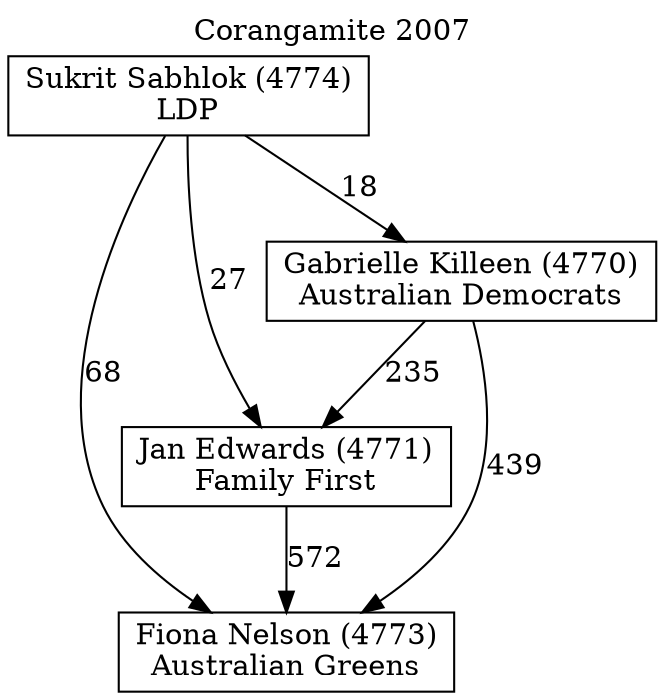 // House preference flow
digraph "Fiona Nelson (4773)_Corangamite_2007" {
	graph [label="Corangamite 2007" labelloc=t mclimit=10]
	node [shape=box]
	"Fiona Nelson (4773)" [label="Fiona Nelson (4773)
Australian Greens"]
	"Jan Edwards (4771)" [label="Jan Edwards (4771)
Family First"]
	"Gabrielle Killeen (4770)" [label="Gabrielle Killeen (4770)
Australian Democrats"]
	"Sukrit Sabhlok (4774)" [label="Sukrit Sabhlok (4774)
LDP"]
	"Fiona Nelson (4773)" [label="Fiona Nelson (4773)
Australian Greens"]
	"Gabrielle Killeen (4770)" [label="Gabrielle Killeen (4770)
Australian Democrats"]
	"Sukrit Sabhlok (4774)" [label="Sukrit Sabhlok (4774)
LDP"]
	"Fiona Nelson (4773)" [label="Fiona Nelson (4773)
Australian Greens"]
	"Sukrit Sabhlok (4774)" [label="Sukrit Sabhlok (4774)
LDP"]
	"Sukrit Sabhlok (4774)" [label="Sukrit Sabhlok (4774)
LDP"]
	"Gabrielle Killeen (4770)" [label="Gabrielle Killeen (4770)
Australian Democrats"]
	"Sukrit Sabhlok (4774)" [label="Sukrit Sabhlok (4774)
LDP"]
	"Sukrit Sabhlok (4774)" [label="Sukrit Sabhlok (4774)
LDP"]
	"Jan Edwards (4771)" [label="Jan Edwards (4771)
Family First"]
	"Gabrielle Killeen (4770)" [label="Gabrielle Killeen (4770)
Australian Democrats"]
	"Sukrit Sabhlok (4774)" [label="Sukrit Sabhlok (4774)
LDP"]
	"Jan Edwards (4771)" [label="Jan Edwards (4771)
Family First"]
	"Sukrit Sabhlok (4774)" [label="Sukrit Sabhlok (4774)
LDP"]
	"Sukrit Sabhlok (4774)" [label="Sukrit Sabhlok (4774)
LDP"]
	"Gabrielle Killeen (4770)" [label="Gabrielle Killeen (4770)
Australian Democrats"]
	"Sukrit Sabhlok (4774)" [label="Sukrit Sabhlok (4774)
LDP"]
	"Sukrit Sabhlok (4774)" [label="Sukrit Sabhlok (4774)
LDP"]
	"Jan Edwards (4771)" -> "Fiona Nelson (4773)" [label=572]
	"Gabrielle Killeen (4770)" -> "Jan Edwards (4771)" [label=235]
	"Sukrit Sabhlok (4774)" -> "Gabrielle Killeen (4770)" [label=18]
	"Gabrielle Killeen (4770)" -> "Fiona Nelson (4773)" [label=439]
	"Sukrit Sabhlok (4774)" -> "Fiona Nelson (4773)" [label=68]
	"Sukrit Sabhlok (4774)" -> "Jan Edwards (4771)" [label=27]
}
